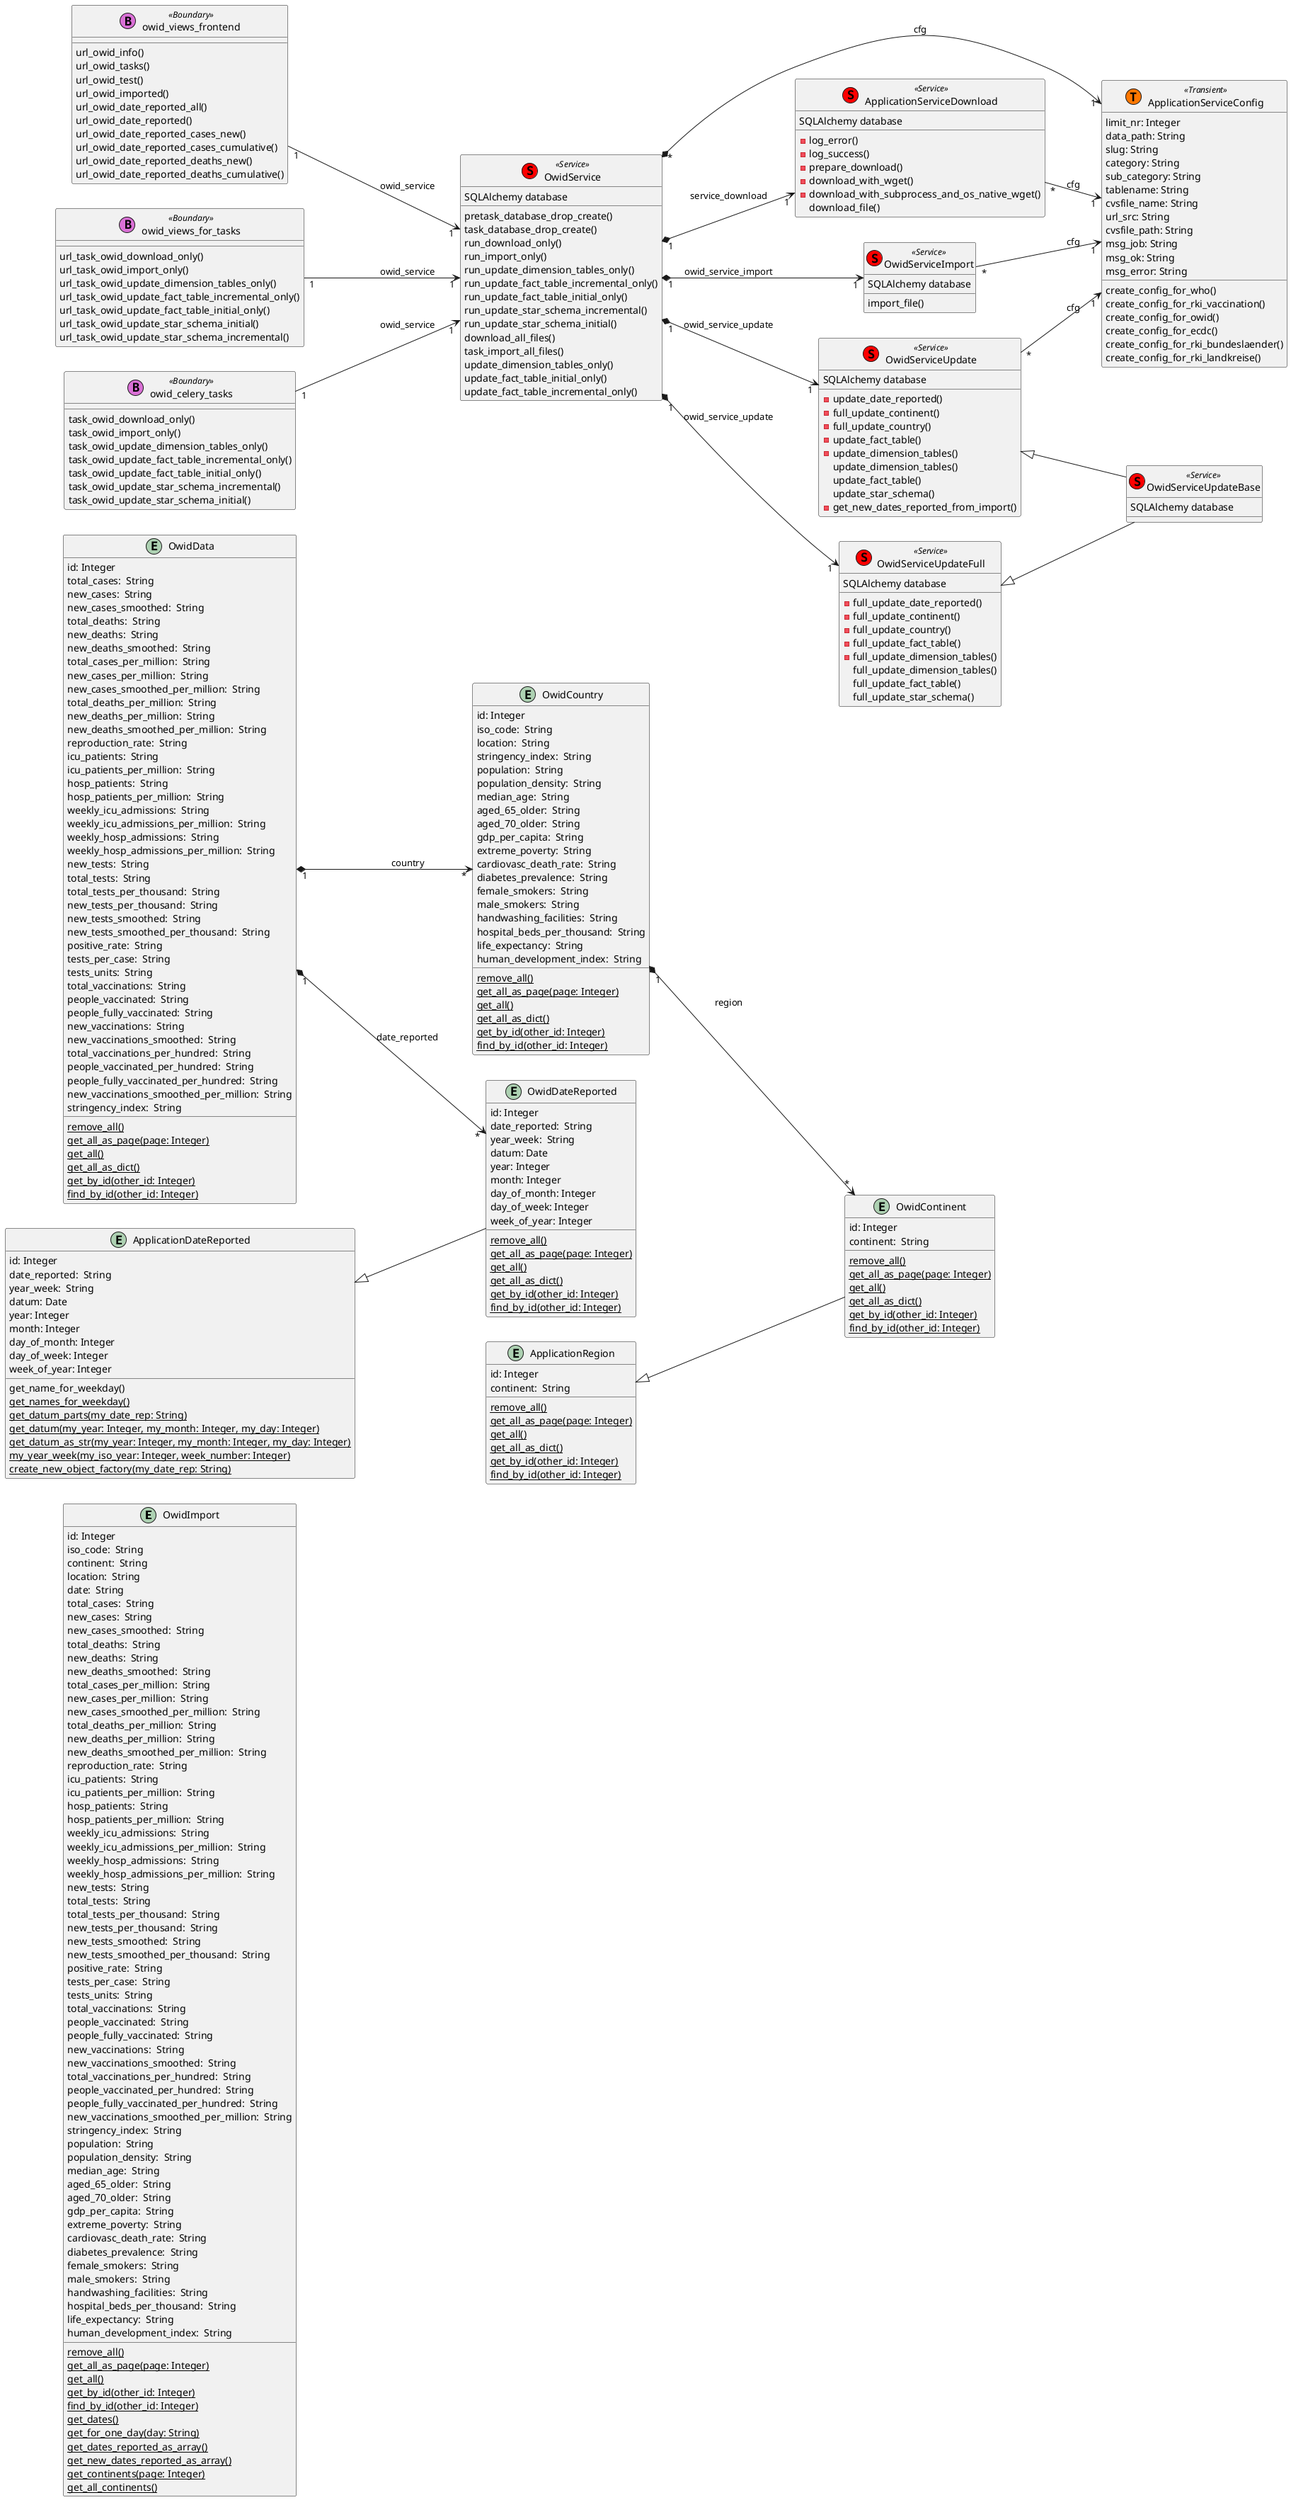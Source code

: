@startuml
left to right direction

entity OwidImport {
    id: Integer
	iso_code:  String
    continent:  String
    location:  String
    date:  String
    total_cases:  String
    new_cases:  String
    new_cases_smoothed:  String
    total_deaths:  String
    new_deaths:  String
    new_deaths_smoothed:  String
    total_cases_per_million:  String
    new_cases_per_million:  String
    new_cases_smoothed_per_million:  String
    total_deaths_per_million:  String
    new_deaths_per_million:  String
    new_deaths_smoothed_per_million:  String
    reproduction_rate:  String
    icu_patients:  String
    icu_patients_per_million:  String
    hosp_patients:  String
    hosp_patients_per_million:  String
    weekly_icu_admissions:  String
    weekly_icu_admissions_per_million:  String
    weekly_hosp_admissions:  String
    weekly_hosp_admissions_per_million:  String
    new_tests:  String
    total_tests:  String
    total_tests_per_thousand:  String
    new_tests_per_thousand:  String
    new_tests_smoothed:  String
    new_tests_smoothed_per_thousand:  String
    positive_rate:  String
    tests_per_case:  String
    tests_units:  String
    total_vaccinations:  String
    people_vaccinated:  String
    people_fully_vaccinated:  String
    new_vaccinations:  String
    new_vaccinations_smoothed:  String
    total_vaccinations_per_hundred:  String
    people_vaccinated_per_hundred:  String
    people_fully_vaccinated_per_hundred:  String
    new_vaccinations_smoothed_per_million:  String
    stringency_index:  String
    population:  String
    population_density:  String
    median_age:  String
    aged_65_older:  String
    aged_70_older:  String
    gdp_per_capita:  String
    extreme_poverty:  String
    cardiovasc_death_rate:  String
    diabetes_prevalence:  String
    female_smokers:  String
    male_smokers:  String
    handwashing_facilities:  String
    hospital_beds_per_thousand:  String
    life_expectancy:  String
    human_development_index:  String
    {classifier} remove_all()
    {classifier} get_all_as_page(page: Integer)
    {classifier} get_all()
    {classifier} get_by_id(other_id: Integer)
    {classifier} find_by_id(other_id: Integer)
    {classifier} get_dates()
    {classifier} get_for_one_day(day: String)
    {classifier} get_dates_reported_as_array()
    {classifier} get_new_dates_reported_as_array()
    {classifier} get_continents(page: Integer)
    {classifier} get_all_continents()
}
entity OwidDateReported {
    id: Integer
	date_reported:  String
    year_week:  String
    datum: Date
    year: Integer
    month: Integer
    day_of_month: Integer
    day_of_week: Integer
    week_of_year: Integer
    {classifier} remove_all()
    {classifier} get_all_as_page(page: Integer)
    {classifier} get_all()
    {classifier} get_all_as_dict()
    {classifier} get_by_id(other_id: Integer)
    {classifier} find_by_id(other_id: Integer)
}
entity OwidContinent {
    id: Integer
    continent:  String
    {classifier} remove_all()
    {classifier} get_all_as_page(page: Integer)
    {classifier} get_all()
    {classifier} get_all_as_dict()
    {classifier} get_by_id(other_id: Integer)
    {classifier} find_by_id(other_id: Integer)
}
entity OwidCountry {
    id: Integer
	iso_code:  String
    location:  String
    stringency_index:  String
    population:  String
    population_density:  String
    median_age:  String
    aged_65_older:  String
    aged_70_older:  String
    gdp_per_capita:  String
    extreme_poverty:  String
    cardiovasc_death_rate:  String
    diabetes_prevalence:  String
    female_smokers:  String
    male_smokers:  String
    handwashing_facilities:  String
    hospital_beds_per_thousand:  String
    life_expectancy:  String
    human_development_index:  String
    {classifier} remove_all()
    {classifier} get_all_as_page(page: Integer)
    {classifier} get_all()
    {classifier} get_all_as_dict()
    {classifier} get_by_id(other_id: Integer)
    {classifier} find_by_id(other_id: Integer)
}
entity OwidData {
    id: Integer
    total_cases:  String
    new_cases:  String
    new_cases_smoothed:  String
    total_deaths:  String
    new_deaths:  String
    new_deaths_smoothed:  String
    total_cases_per_million:  String
    new_cases_per_million:  String
    new_cases_smoothed_per_million:  String
    total_deaths_per_million:  String
    new_deaths_per_million:  String
    new_deaths_smoothed_per_million:  String
    reproduction_rate:  String
    icu_patients:  String
    icu_patients_per_million:  String
    hosp_patients:  String
    hosp_patients_per_million:  String
    weekly_icu_admissions:  String
    weekly_icu_admissions_per_million:  String
    weekly_hosp_admissions:  String
    weekly_hosp_admissions_per_million:  String
    new_tests:  String
    total_tests:  String
    total_tests_per_thousand:  String
    new_tests_per_thousand:  String
    new_tests_smoothed:  String
    new_tests_smoothed_per_thousand:  String
    positive_rate:  String
    tests_per_case:  String
    tests_units:  String
    total_vaccinations:  String
    people_vaccinated:  String
    people_fully_vaccinated:  String
    new_vaccinations:  String
    new_vaccinations_smoothed:  String
    total_vaccinations_per_hundred:  String
    people_vaccinated_per_hundred:  String
    people_fully_vaccinated_per_hundred:  String
    new_vaccinations_smoothed_per_million:  String
    stringency_index:  String
    {classifier} remove_all()
    {classifier} get_all_as_page(page: Integer)
    {classifier} get_all()
    {classifier} get_all_as_dict()
    {classifier} get_by_id(other_id: Integer)
    {classifier} find_by_id(other_id: Integer)
}
class OwidServiceImport << (S,red) Service >> {
	import_file()
}
class OwidServiceUpdateBase << (S,red) Service >> {
}
class OwidServiceUpdateFull << (S,red) Service >> {
	-full_update_date_reported()
	-full_update_continent()
	-full_update_country()
	-full_update_fact_table()
	-full_update_dimension_tables()
	full_update_dimension_tables()
	full_update_fact_table()
	full_update_star_schema()
}
class OwidServiceUpdate << (S,red) Service >> {
	-update_date_reported()
	-full_update_continent()
	-full_update_country()
	-update_fact_table()
    -update_dimension_tables()
	update_dimension_tables()
	update_fact_table()
	update_star_schema()
	-get_new_dates_reported_from_import()
}
class OwidService << (S,red) Service >> {
    pretask_database_drop_create()
    task_database_drop_create()
    run_download_only()
    run_import_only()
    run_update_dimension_tables_only()
    run_update_fact_table_incremental_only()
    run_update_fact_table_initial_only()
    run_update_star_schema_incremental()
    run_update_star_schema_initial()
    download_all_files()
    task_import_all_files()
    update_dimension_tables_only()
    update_fact_table_initial_only()
    update_fact_table_incremental_only()
}
entity ApplicationDateReported {
    id: Integer
	date_reported:  String
    year_week:  String
    datum: Date
    year: Integer
    month: Integer
    day_of_month: Integer
    day_of_week: Integer
    week_of_year: Integer
	get_name_for_weekday()
	{classifier} get_names_for_weekday()
	{classifier} get_datum_parts(my_date_rep: String)
	{classifier} get_datum(my_year: Integer, my_month: Integer, my_day: Integer)
	{classifier} get_datum_as_str(my_year: Integer, my_month: Integer, my_day: Integer)
	{classifier} my_year_week(my_iso_year: Integer, week_number: Integer)
	{classifier} create_new_object_factory(my_date_rep: String)
}
entity ApplicationRegion {
    id: Integer
    continent:  String
    {classifier} remove_all()
    {classifier} get_all_as_page(page: Integer)
    {classifier} get_all()
    {classifier} get_all_as_dict()
    {classifier} get_by_id(other_id: Integer)
    {classifier} find_by_id(other_id: Integer)
}
class ApplicationServiceDownload << (S,red) Service >> {
	-log_error()
	-log_success()
	-prepare_download()
	-download_with_wget()
	-download_with_subprocess_and_os_native_wget()
	download_file()
}
class ApplicationServiceConfig << (T,#FF7700) Transient >> {
	limit_nr: Integer
    data_path: String
    slug: String
    category: String
    sub_category: String
    tablename: String
    cvsfile_name: String
    url_src: String
    cvsfile_path: String
    msg_job: String
    msg_ok: String
    msg_error: String
	create_config_for_who()
	create_config_for_rki_vaccination()
	create_config_for_owid()
	create_config_for_ecdc()
	create_config_for_rki_bundeslaender()
	create_config_for_rki_landkreise()
}
class owid_views_frontend << (B,orchid) Boundary >> {
    url_owid_info()
    url_owid_tasks()
    url_owid_test()
    url_owid_imported()
    url_owid_date_reported_all()
    url_owid_date_reported()
    url_owid_date_reported_cases_new()
    url_owid_date_reported_cases_cumulative()
    url_owid_date_reported_deaths_new()
    url_owid_date_reported_deaths_cumulative()
}
class owid_views_for_tasks << (B,orchid) Boundary >> {
    url_task_owid_download_only()
    url_task_owid_import_only()
    url_task_owid_update_dimension_tables_only()
    url_task_owid_update_fact_table_incremental_only()
    url_task_owid_update_fact_table_initial_only()
    url_task_owid_update_star_schema_initial()
    url_task_owid_update_star_schema_incremental()
}
class owid_celery_tasks << (B,orchid) Boundary >> {
    task_owid_download_only()
    task_owid_import_only()
    task_owid_update_dimension_tables_only()
    task_owid_update_fact_table_incremental_only()
    task_owid_update_fact_table_initial_only()
    task_owid_update_star_schema_incremental()
    task_owid_update_star_schema_initial()
}
OwidServiceImport : SQLAlchemy database
OwidServiceUpdateBase : SQLAlchemy database
OwidServiceUpdateFull : SQLAlchemy database
OwidServiceUpdate : SQLAlchemy database
OwidService : SQLAlchemy database
ApplicationServiceDownload : SQLAlchemy database
OwidServiceUpdateFull <|-- OwidServiceUpdateBase
OwidServiceUpdate <|-- OwidServiceUpdateBase
ApplicationDateReported <|-- OwidDateReported
ApplicationRegion <|-- OwidContinent
OwidCountry "1" *--> "*" OwidContinent : region
OwidData "1" *--> "*" OwidCountry : country
OwidData "1" *--> "*" OwidDateReported : date_reported
OwidService "*" *--> "1"  ApplicationServiceConfig : cfg
OwidServiceImport "*" --> "1"  ApplicationServiceConfig : cfg
OwidServiceUpdate "*" --> "1"  ApplicationServiceConfig : cfg
ApplicationServiceDownload "*" --> "1"  ApplicationServiceConfig : cfg
OwidService "1" *--> "1" OwidServiceImport : owid_service_import
OwidService "1" *--> "1" OwidServiceUpdate : owid_service_update
OwidService "1" *--> "1" OwidServiceUpdateFull : owid_service_update
OwidService "1" *--> "1" ApplicationServiceDownload : service_download
owid_views_frontend "1" --> "1" OwidService : owid_service
owid_views_for_tasks "1" --> "1" OwidService : owid_service
owid_celery_tasks "1" --> "1" OwidService : owid_service
@enduml
